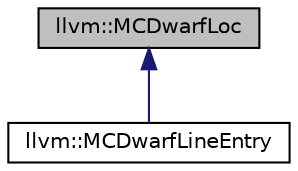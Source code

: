 digraph "llvm::MCDwarfLoc"
{
 // LATEX_PDF_SIZE
  bgcolor="transparent";
  edge [fontname="Helvetica",fontsize="10",labelfontname="Helvetica",labelfontsize="10"];
  node [fontname="Helvetica",fontsize="10",shape="box"];
  Node1 [label="llvm::MCDwarfLoc",height=0.2,width=0.4,color="black", fillcolor="grey75", style="filled", fontcolor="black",tooltip="Instances of this class represent the information from a dwarf .loc directive."];
  Node1 -> Node2 [dir="back",color="midnightblue",fontsize="10",style="solid",fontname="Helvetica"];
  Node2 [label="llvm::MCDwarfLineEntry",height=0.2,width=0.4,color="black",URL="$classllvm_1_1MCDwarfLineEntry.html",tooltip="Instances of this class represent the line information for the dwarf line table entries."];
}
